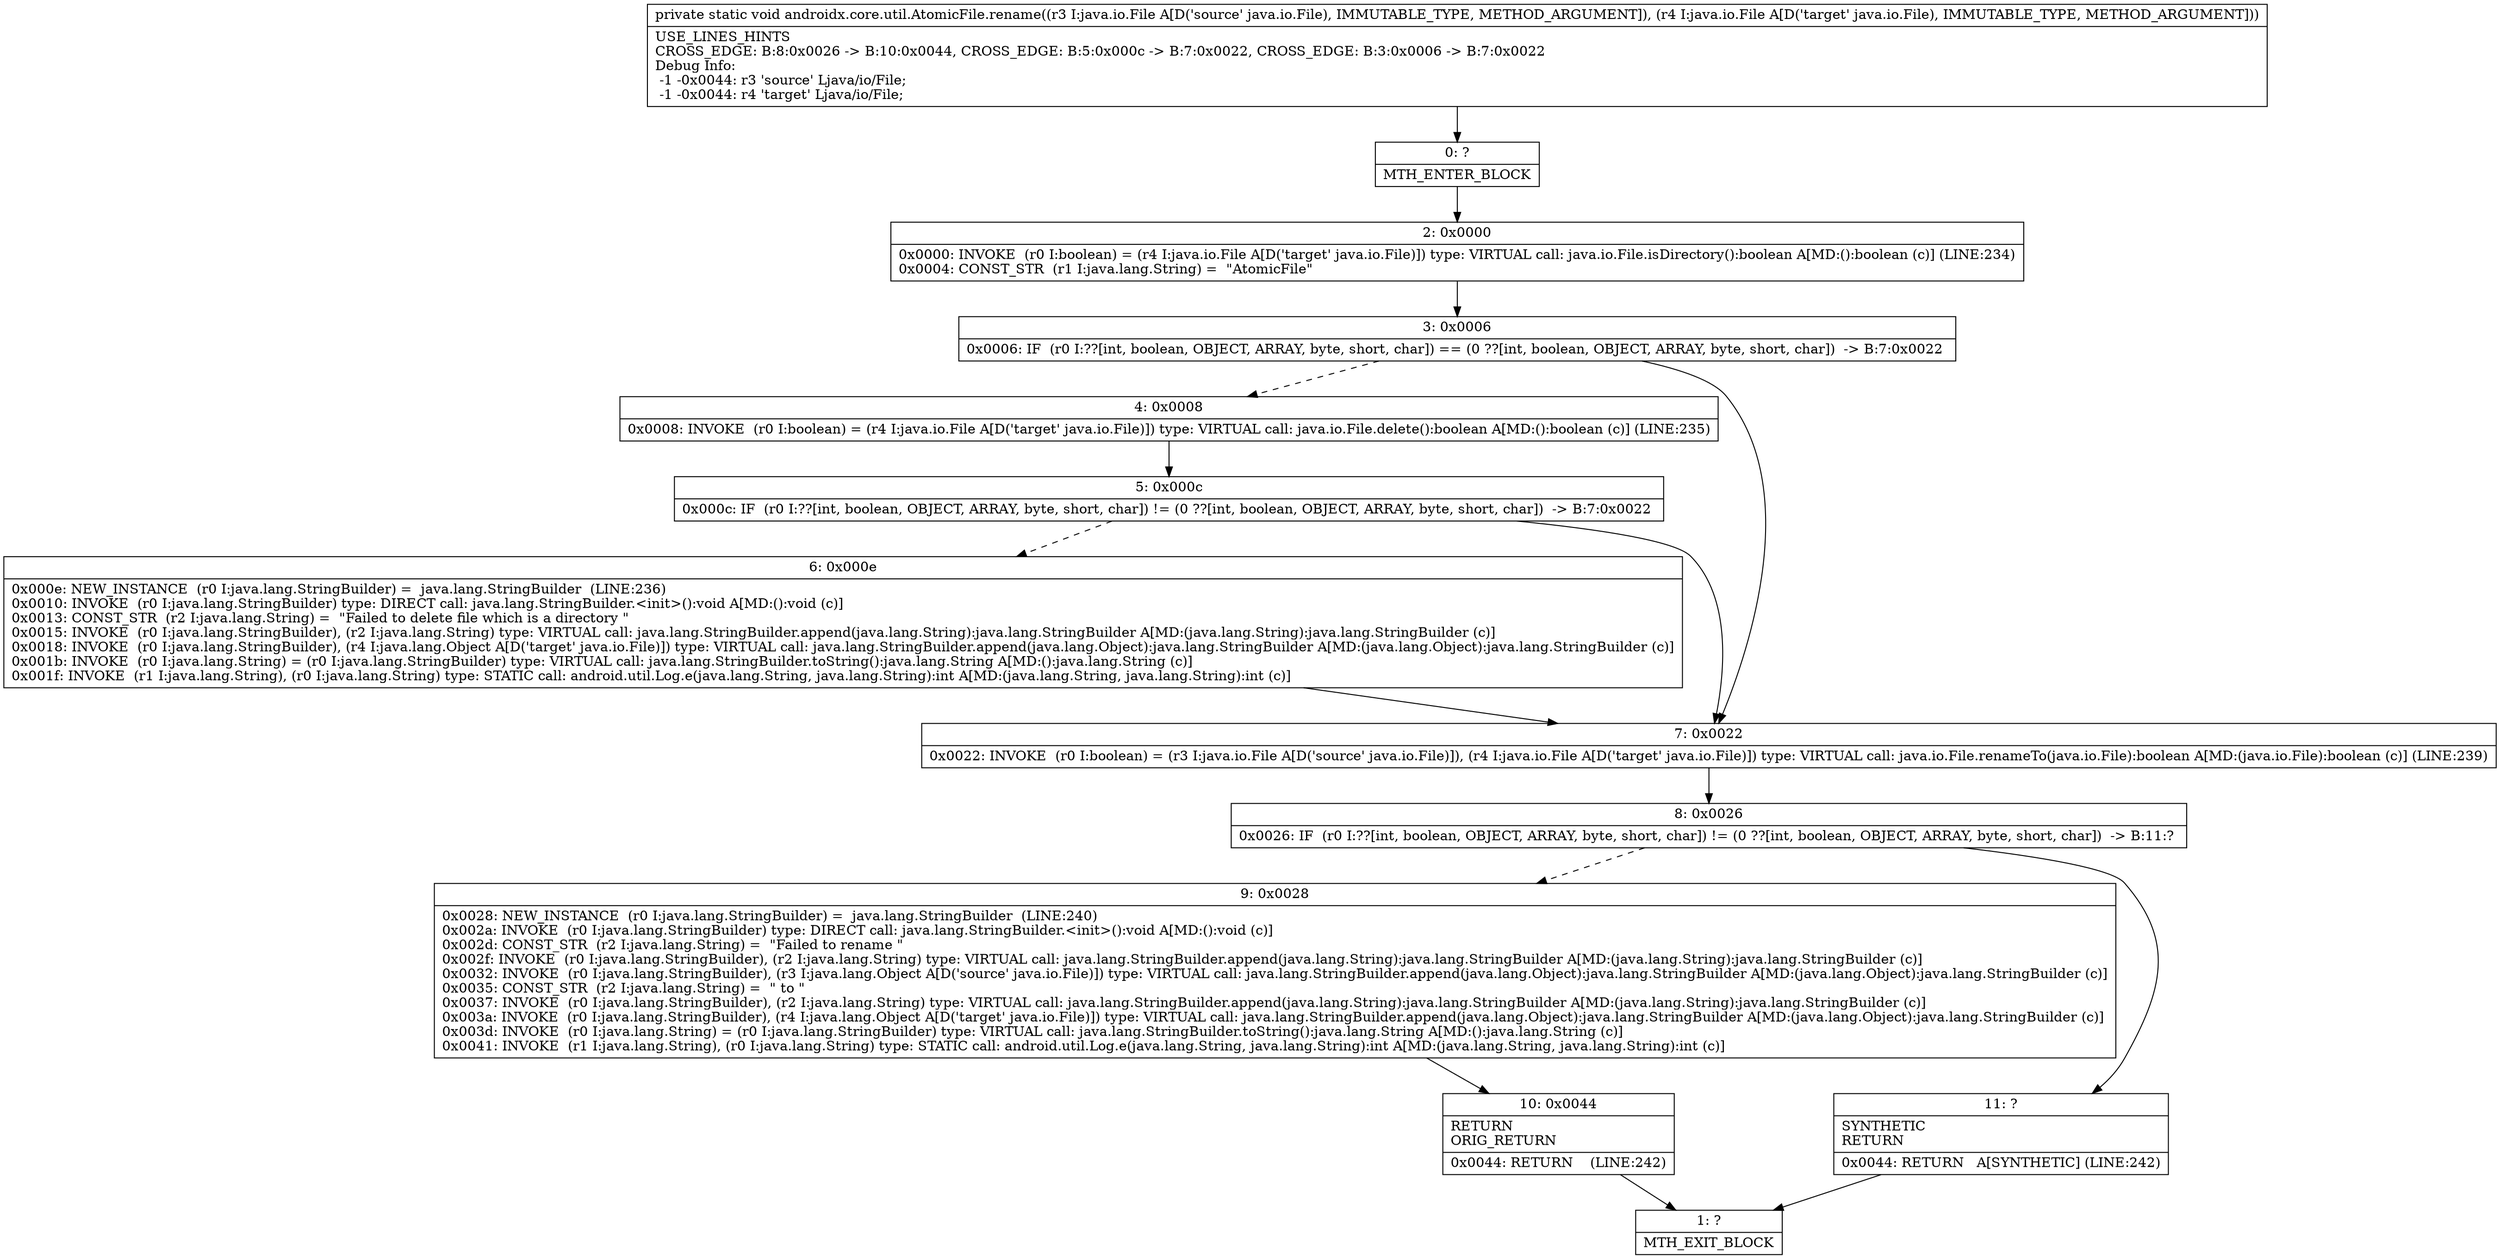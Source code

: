 digraph "CFG forandroidx.core.util.AtomicFile.rename(Ljava\/io\/File;Ljava\/io\/File;)V" {
Node_0 [shape=record,label="{0\:\ ?|MTH_ENTER_BLOCK\l}"];
Node_2 [shape=record,label="{2\:\ 0x0000|0x0000: INVOKE  (r0 I:boolean) = (r4 I:java.io.File A[D('target' java.io.File)]) type: VIRTUAL call: java.io.File.isDirectory():boolean A[MD:():boolean (c)] (LINE:234)\l0x0004: CONST_STR  (r1 I:java.lang.String) =  \"AtomicFile\" \l}"];
Node_3 [shape=record,label="{3\:\ 0x0006|0x0006: IF  (r0 I:??[int, boolean, OBJECT, ARRAY, byte, short, char]) == (0 ??[int, boolean, OBJECT, ARRAY, byte, short, char])  \-\> B:7:0x0022 \l}"];
Node_4 [shape=record,label="{4\:\ 0x0008|0x0008: INVOKE  (r0 I:boolean) = (r4 I:java.io.File A[D('target' java.io.File)]) type: VIRTUAL call: java.io.File.delete():boolean A[MD:():boolean (c)] (LINE:235)\l}"];
Node_5 [shape=record,label="{5\:\ 0x000c|0x000c: IF  (r0 I:??[int, boolean, OBJECT, ARRAY, byte, short, char]) != (0 ??[int, boolean, OBJECT, ARRAY, byte, short, char])  \-\> B:7:0x0022 \l}"];
Node_6 [shape=record,label="{6\:\ 0x000e|0x000e: NEW_INSTANCE  (r0 I:java.lang.StringBuilder) =  java.lang.StringBuilder  (LINE:236)\l0x0010: INVOKE  (r0 I:java.lang.StringBuilder) type: DIRECT call: java.lang.StringBuilder.\<init\>():void A[MD:():void (c)]\l0x0013: CONST_STR  (r2 I:java.lang.String) =  \"Failed to delete file which is a directory \" \l0x0015: INVOKE  (r0 I:java.lang.StringBuilder), (r2 I:java.lang.String) type: VIRTUAL call: java.lang.StringBuilder.append(java.lang.String):java.lang.StringBuilder A[MD:(java.lang.String):java.lang.StringBuilder (c)]\l0x0018: INVOKE  (r0 I:java.lang.StringBuilder), (r4 I:java.lang.Object A[D('target' java.io.File)]) type: VIRTUAL call: java.lang.StringBuilder.append(java.lang.Object):java.lang.StringBuilder A[MD:(java.lang.Object):java.lang.StringBuilder (c)]\l0x001b: INVOKE  (r0 I:java.lang.String) = (r0 I:java.lang.StringBuilder) type: VIRTUAL call: java.lang.StringBuilder.toString():java.lang.String A[MD:():java.lang.String (c)]\l0x001f: INVOKE  (r1 I:java.lang.String), (r0 I:java.lang.String) type: STATIC call: android.util.Log.e(java.lang.String, java.lang.String):int A[MD:(java.lang.String, java.lang.String):int (c)]\l}"];
Node_7 [shape=record,label="{7\:\ 0x0022|0x0022: INVOKE  (r0 I:boolean) = (r3 I:java.io.File A[D('source' java.io.File)]), (r4 I:java.io.File A[D('target' java.io.File)]) type: VIRTUAL call: java.io.File.renameTo(java.io.File):boolean A[MD:(java.io.File):boolean (c)] (LINE:239)\l}"];
Node_8 [shape=record,label="{8\:\ 0x0026|0x0026: IF  (r0 I:??[int, boolean, OBJECT, ARRAY, byte, short, char]) != (0 ??[int, boolean, OBJECT, ARRAY, byte, short, char])  \-\> B:11:? \l}"];
Node_9 [shape=record,label="{9\:\ 0x0028|0x0028: NEW_INSTANCE  (r0 I:java.lang.StringBuilder) =  java.lang.StringBuilder  (LINE:240)\l0x002a: INVOKE  (r0 I:java.lang.StringBuilder) type: DIRECT call: java.lang.StringBuilder.\<init\>():void A[MD:():void (c)]\l0x002d: CONST_STR  (r2 I:java.lang.String) =  \"Failed to rename \" \l0x002f: INVOKE  (r0 I:java.lang.StringBuilder), (r2 I:java.lang.String) type: VIRTUAL call: java.lang.StringBuilder.append(java.lang.String):java.lang.StringBuilder A[MD:(java.lang.String):java.lang.StringBuilder (c)]\l0x0032: INVOKE  (r0 I:java.lang.StringBuilder), (r3 I:java.lang.Object A[D('source' java.io.File)]) type: VIRTUAL call: java.lang.StringBuilder.append(java.lang.Object):java.lang.StringBuilder A[MD:(java.lang.Object):java.lang.StringBuilder (c)]\l0x0035: CONST_STR  (r2 I:java.lang.String) =  \" to \" \l0x0037: INVOKE  (r0 I:java.lang.StringBuilder), (r2 I:java.lang.String) type: VIRTUAL call: java.lang.StringBuilder.append(java.lang.String):java.lang.StringBuilder A[MD:(java.lang.String):java.lang.StringBuilder (c)]\l0x003a: INVOKE  (r0 I:java.lang.StringBuilder), (r4 I:java.lang.Object A[D('target' java.io.File)]) type: VIRTUAL call: java.lang.StringBuilder.append(java.lang.Object):java.lang.StringBuilder A[MD:(java.lang.Object):java.lang.StringBuilder (c)]\l0x003d: INVOKE  (r0 I:java.lang.String) = (r0 I:java.lang.StringBuilder) type: VIRTUAL call: java.lang.StringBuilder.toString():java.lang.String A[MD:():java.lang.String (c)]\l0x0041: INVOKE  (r1 I:java.lang.String), (r0 I:java.lang.String) type: STATIC call: android.util.Log.e(java.lang.String, java.lang.String):int A[MD:(java.lang.String, java.lang.String):int (c)]\l}"];
Node_10 [shape=record,label="{10\:\ 0x0044|RETURN\lORIG_RETURN\l|0x0044: RETURN    (LINE:242)\l}"];
Node_1 [shape=record,label="{1\:\ ?|MTH_EXIT_BLOCK\l}"];
Node_11 [shape=record,label="{11\:\ ?|SYNTHETIC\lRETURN\l|0x0044: RETURN   A[SYNTHETIC] (LINE:242)\l}"];
MethodNode[shape=record,label="{private static void androidx.core.util.AtomicFile.rename((r3 I:java.io.File A[D('source' java.io.File), IMMUTABLE_TYPE, METHOD_ARGUMENT]), (r4 I:java.io.File A[D('target' java.io.File), IMMUTABLE_TYPE, METHOD_ARGUMENT]))  | USE_LINES_HINTS\lCROSS_EDGE: B:8:0x0026 \-\> B:10:0x0044, CROSS_EDGE: B:5:0x000c \-\> B:7:0x0022, CROSS_EDGE: B:3:0x0006 \-\> B:7:0x0022\lDebug Info:\l  \-1 \-0x0044: r3 'source' Ljava\/io\/File;\l  \-1 \-0x0044: r4 'target' Ljava\/io\/File;\l}"];
MethodNode -> Node_0;Node_0 -> Node_2;
Node_2 -> Node_3;
Node_3 -> Node_4[style=dashed];
Node_3 -> Node_7;
Node_4 -> Node_5;
Node_5 -> Node_6[style=dashed];
Node_5 -> Node_7;
Node_6 -> Node_7;
Node_7 -> Node_8;
Node_8 -> Node_9[style=dashed];
Node_8 -> Node_11;
Node_9 -> Node_10;
Node_10 -> Node_1;
Node_11 -> Node_1;
}

